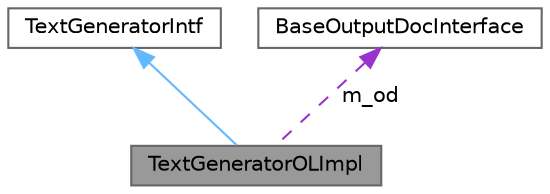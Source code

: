 digraph "TextGeneratorOLImpl"
{
 // INTERACTIVE_SVG=YES
 // LATEX_PDF_SIZE
  bgcolor="transparent";
  edge [fontname=Helvetica,fontsize=10,labelfontname=Helvetica,labelfontsize=10];
  node [fontname=Helvetica,fontsize=10,shape=box,height=0.2,width=0.4];
  Node1 [label="TextGeneratorOLImpl",height=0.2,width=0.4,color="gray40", fillcolor="grey60", style="filled", fontcolor="black",tooltip="Implements TextGeneratorIntf for an OutputDocInterface stream."];
  Node2 -> Node1 [dir="back",color="steelblue1",style="solid"];
  Node2 [label="TextGeneratorIntf",height=0.2,width=0.4,color="gray40", fillcolor="white", style="filled",URL="$d0/dcf/class_text_generator_intf.html",tooltip="Abstract interface for a hyperlinked text fragment."];
  Node3 -> Node1 [dir="back",color="darkorchid3",style="dashed",label=" m_od" ];
  Node3 [label="BaseOutputDocInterface",height=0.2,width=0.4,color="gray40", fillcolor="white", style="filled",URL="$df/d27/class_base_output_doc_interface.html",tooltip="Base Interface used for generating output outside of the comment blocks."];
}
